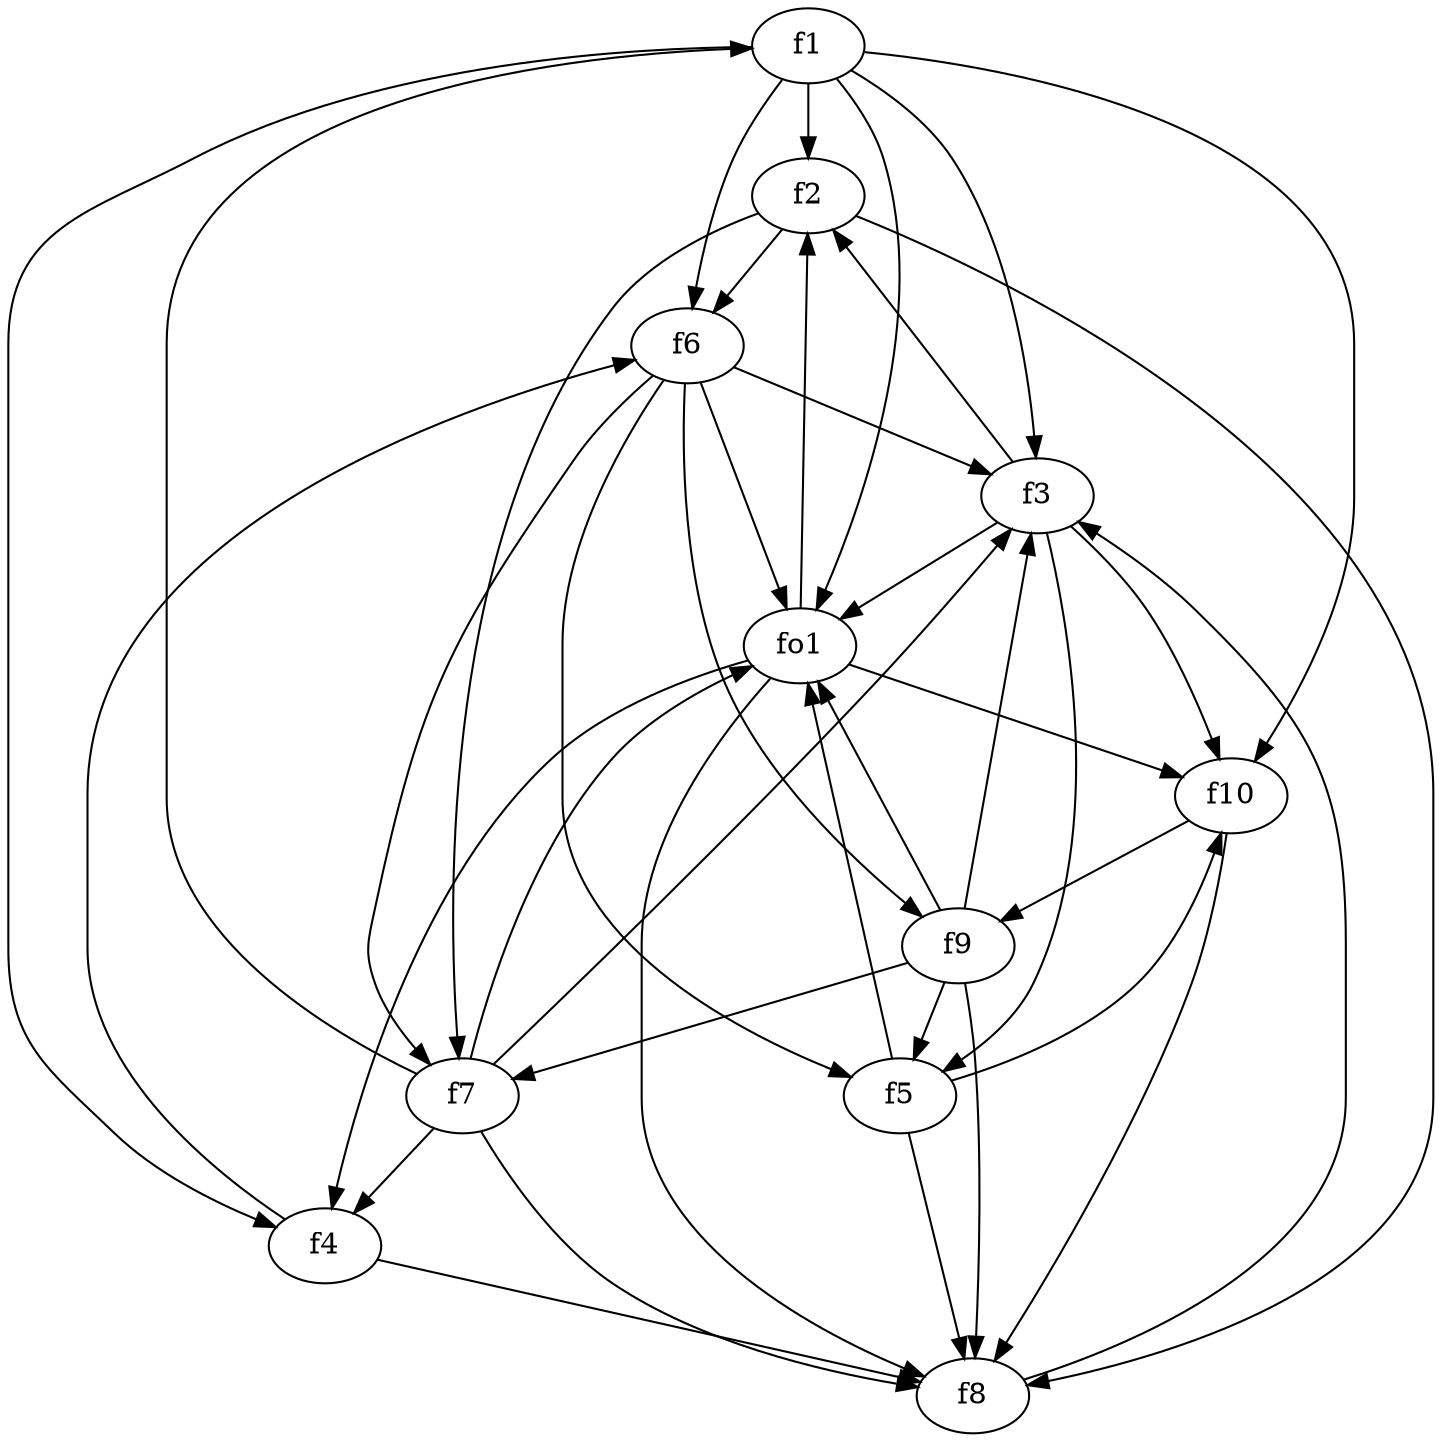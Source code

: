 strict digraph  {
f1;
f2;
f3;
f4;
f5;
f6;
f7;
f8;
f9;
f10;
fo1;
f1 -> f4  [weight=2];
f1 -> fo1  [weight=2];
f1 -> f3  [weight=2];
f1 -> f2  [weight=2];
f1 -> f6  [weight=2];
f1 -> f10  [weight=2];
f2 -> f7  [weight=2];
f2 -> f6  [weight=2];
f2 -> f8  [weight=2];
f3 -> f10  [weight=2];
f3 -> f2  [weight=2];
f3 -> fo1  [weight=2];
f3 -> f5  [weight=2];
f4 -> f6  [weight=2];
f4 -> f8  [weight=2];
f5 -> fo1  [weight=2];
f5 -> f10  [weight=2];
f5 -> f8  [weight=2];
f6 -> fo1  [weight=2];
f6 -> f5  [weight=2];
f6 -> f3  [weight=2];
f6 -> f7  [weight=2];
f6 -> f9  [weight=2];
f7 -> f1  [weight=2];
f7 -> fo1  [weight=2];
f7 -> f4  [weight=2];
f7 -> f3  [weight=2];
f7 -> f8  [weight=2];
f8 -> f3  [weight=2];
f9 -> fo1  [weight=2];
f9 -> f7  [weight=2];
f9 -> f8  [weight=2];
f9 -> f5  [weight=2];
f9 -> f3  [weight=2];
f10 -> f9  [weight=2];
f10 -> f8  [weight=2];
fo1 -> f8  [weight=2];
fo1 -> f2  [weight=2];
fo1 -> f4  [weight=2];
fo1 -> f10  [weight=2];
}
